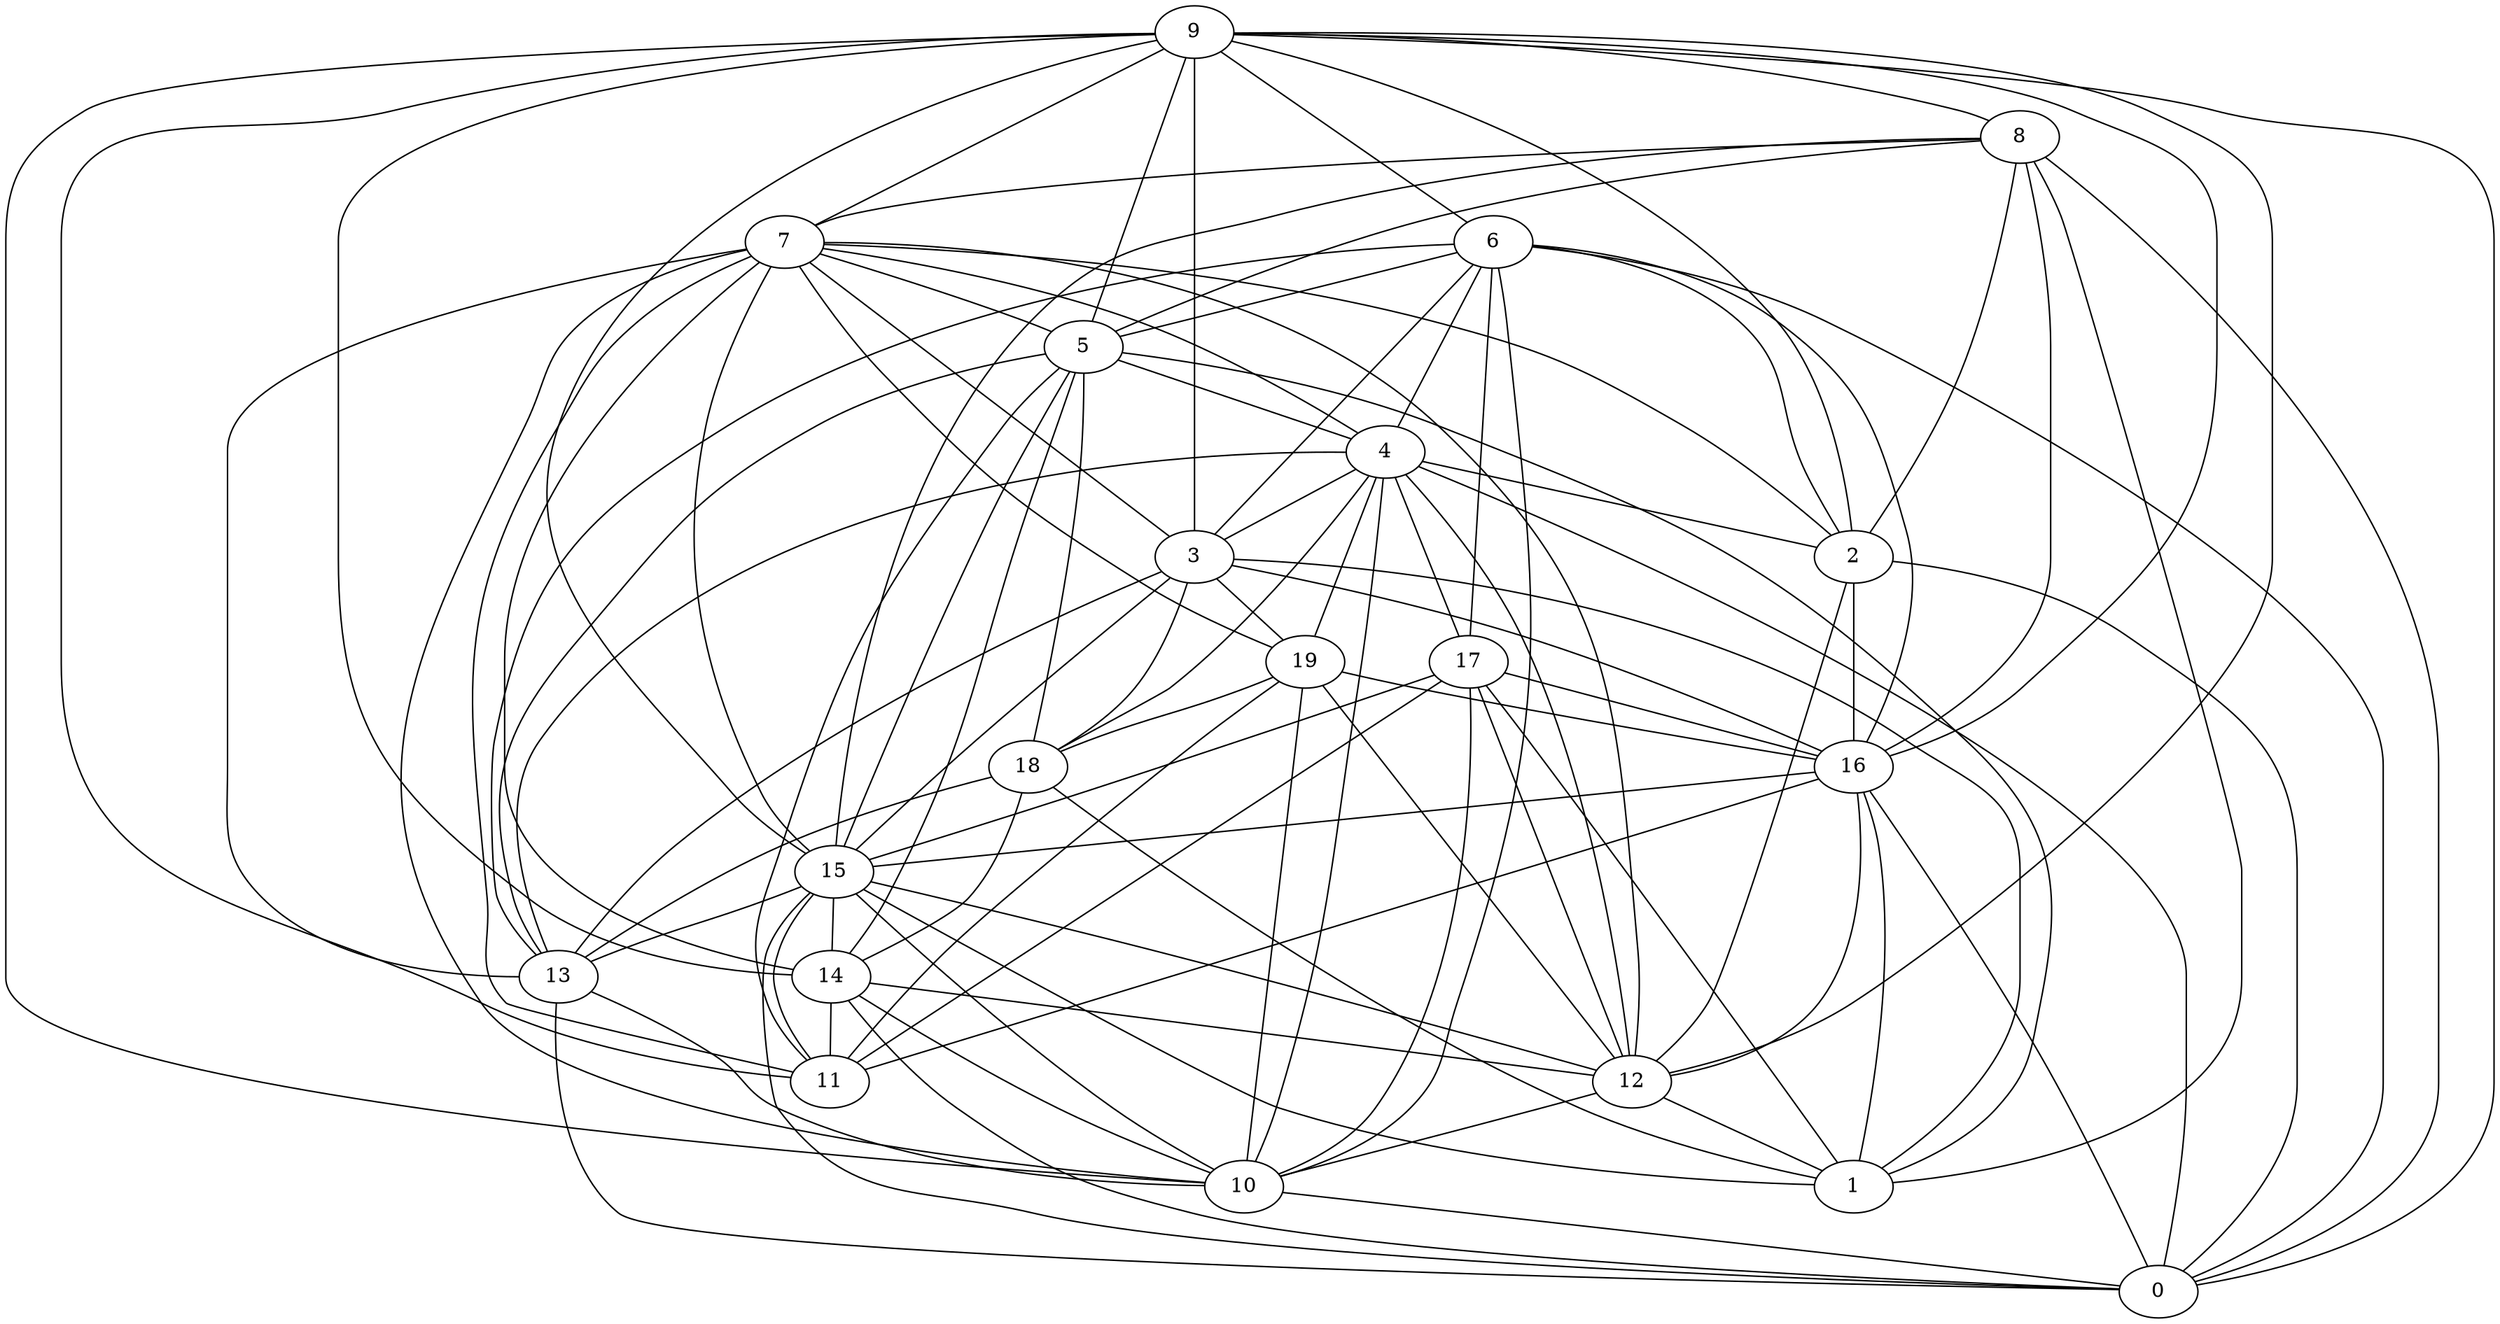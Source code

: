 digraph GG_graph {

subgraph G_graph {
edge [color = black]
"15" -> "1" [dir = none]
"15" -> "13" [dir = none]
"18" -> "14" [dir = none]
"18" -> "1" [dir = none]
"5" -> "13" [dir = none]
"17" -> "12" [dir = none]
"7" -> "4" [dir = none]
"7" -> "19" [dir = none]
"7" -> "5" [dir = none]
"6" -> "10" [dir = none]
"6" -> "0" [dir = none]
"6" -> "4" [dir = none]
"6" -> "17" [dir = none]
"6" -> "3" [dir = none]
"19" -> "12" [dir = none]
"19" -> "18" [dir = none]
"9" -> "2" [dir = none]
"9" -> "6" [dir = none]
"9" -> "12" [dir = none]
"9" -> "16" [dir = none]
"9" -> "8" [dir = none]
"9" -> "11" [dir = none]
"9" -> "15" [dir = none]
"9" -> "0" [dir = none]
"9" -> "7" [dir = none]
"9" -> "5" [dir = none]
"9" -> "3" [dir = none]
"3" -> "19" [dir = none]
"3" -> "15" [dir = none]
"16" -> "11" [dir = none]
"16" -> "15" [dir = none]
"8" -> "0" [dir = none]
"8" -> "2" [dir = none]
"8" -> "16" [dir = none]
"14" -> "12" [dir = none]
"12" -> "1" [dir = none]
"12" -> "10" [dir = none]
"4" -> "12" [dir = none]
"10" -> "0" [dir = none]
"7" -> "11" [dir = none]
"15" -> "14" [dir = none]
"3" -> "13" [dir = none]
"5" -> "4" [dir = none]
"14" -> "0" [dir = none]
"17" -> "1" [dir = none]
"18" -> "13" [dir = none]
"6" -> "2" [dir = none]
"6" -> "5" [dir = none]
"5" -> "18" [dir = none]
"4" -> "19" [dir = none]
"9" -> "14" [dir = none]
"16" -> "0" [dir = none]
"17" -> "11" [dir = none]
"8" -> "7" [dir = none]
"7" -> "10" [dir = none]
"2" -> "16" [dir = none]
"4" -> "2" [dir = none]
"8" -> "5" [dir = none]
"2" -> "0" [dir = none]
"5" -> "11" [dir = none]
"16" -> "1" [dir = none]
"13" -> "0" [dir = none]
"5" -> "14" [dir = none]
"4" -> "0" [dir = none]
"8" -> "1" [dir = none]
"17" -> "15" [dir = none]
"4" -> "13" [dir = none]
"9" -> "10" [dir = none]
"7" -> "15" [dir = none]
"7" -> "14" [dir = none]
"15" -> "12" [dir = none]
"15" -> "10" [dir = none]
"15" -> "11" [dir = none]
"13" -> "10" [dir = none]
"5" -> "1" [dir = none]
"19" -> "11" [dir = none]
"17" -> "10" [dir = none]
"7" -> "12" [dir = none]
"17" -> "16" [dir = none]
"4" -> "3" [dir = none]
"4" -> "17" [dir = none]
"5" -> "15" [dir = none]
"3" -> "16" [dir = none]
"8" -> "15" [dir = none]
"16" -> "12" [dir = none]
"7" -> "3" [dir = none]
"7" -> "13" [dir = none]
"4" -> "10" [dir = none]
"3" -> "18" [dir = none]
"14" -> "10" [dir = none]
"6" -> "13" [dir = none]
"3" -> "1" [dir = none]
"15" -> "0" [dir = none]
"7" -> "2" [dir = none]
"4" -> "18" [dir = none]
"19" -> "10" [dir = none]
"2" -> "12" [dir = none]
"14" -> "11" [dir = none]
"6" -> "16" [dir = none]
"19" -> "16" [dir = none]
}

}

